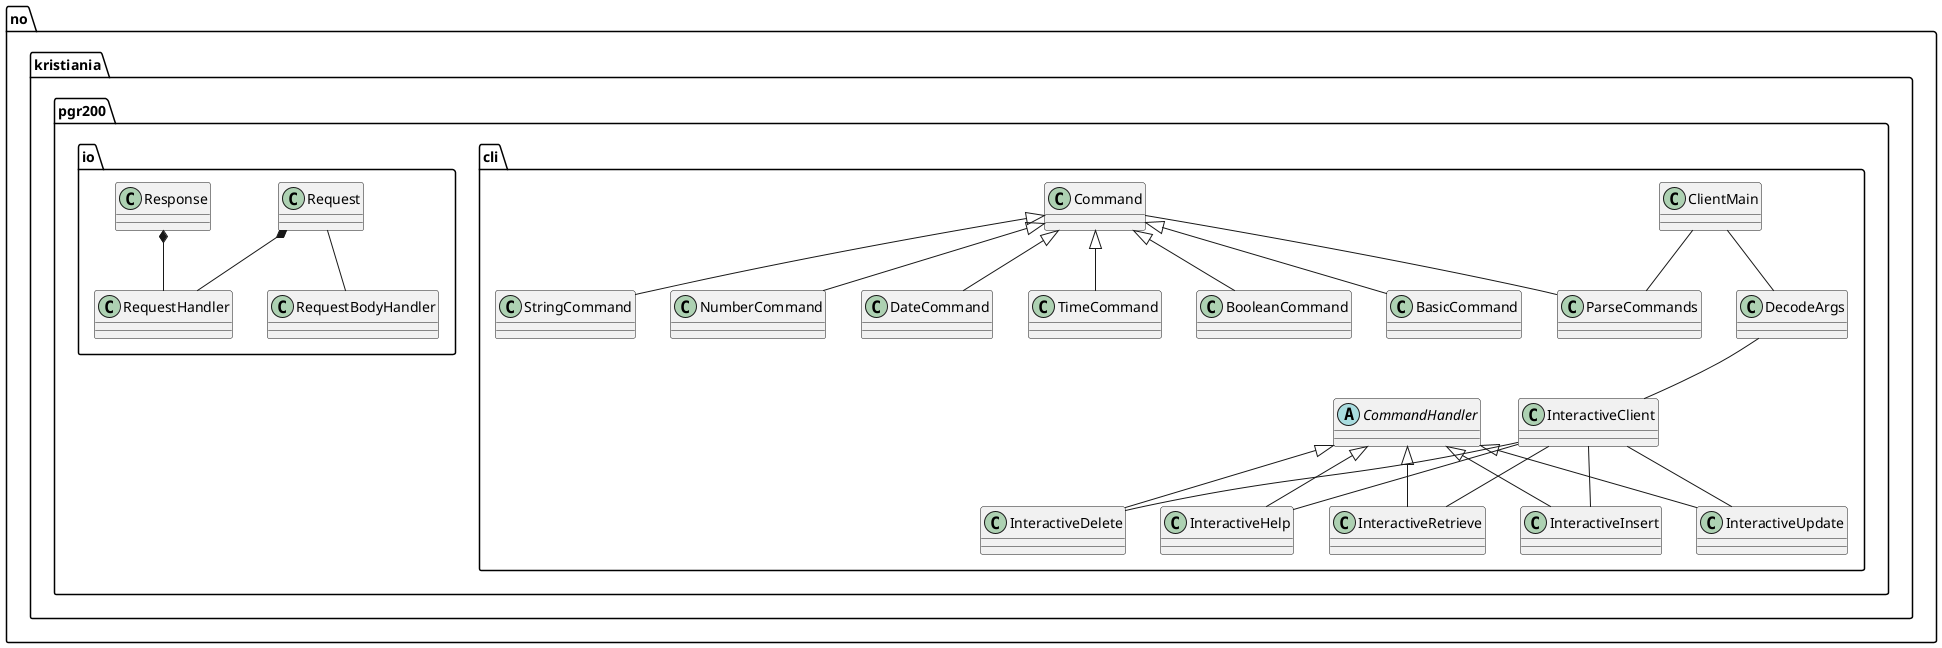 @startuml
package no.kristiania.pgr200.cli {
class ClientMain {
}

class DecodeArgs {
}

class InteractiveClient {
}

class InteractiveRetrieve extends CommandHandler {
}

class InteractiveInsert extends CommandHandler {

}

class InteractiveUpdate extends CommandHandler {
}

class InteractiveDelete extends CommandHandler {
}

class InteractiveHelp extends CommandHandler {
}

abstract class CommandHandler {
}

class Command {
}

class StringCommand extends Command {
}
class NumberCommand extends Command {
}
class DateCommand extends Command {
}
class TimeCommand extends Command {
}
class BooleanCommand extends Command {
}
class BasicCommand extends Command {
}

class ParseCommands {
}



ClientMain -- DecodeArgs
ClientMain -- ParseCommands
Command -- ParseCommands

DecodeArgs -- InteractiveClient

InteractiveClient -- InteractiveInsert
InteractiveClient -- InteractiveRetrieve
InteractiveClient -- InteractiveUpdate
InteractiveClient -- InteractiveDelete
InteractiveClient -- InteractiveHelp

}
package no.kristiania.pgr200.io {
class RequestHandler{
}
class Request{
}
class RequestBodyHandler{
}
class Response{
}

Request *-- RequestHandler
Request -- RequestBodyHandler
Response *-- RequestHandler
}
@enduml